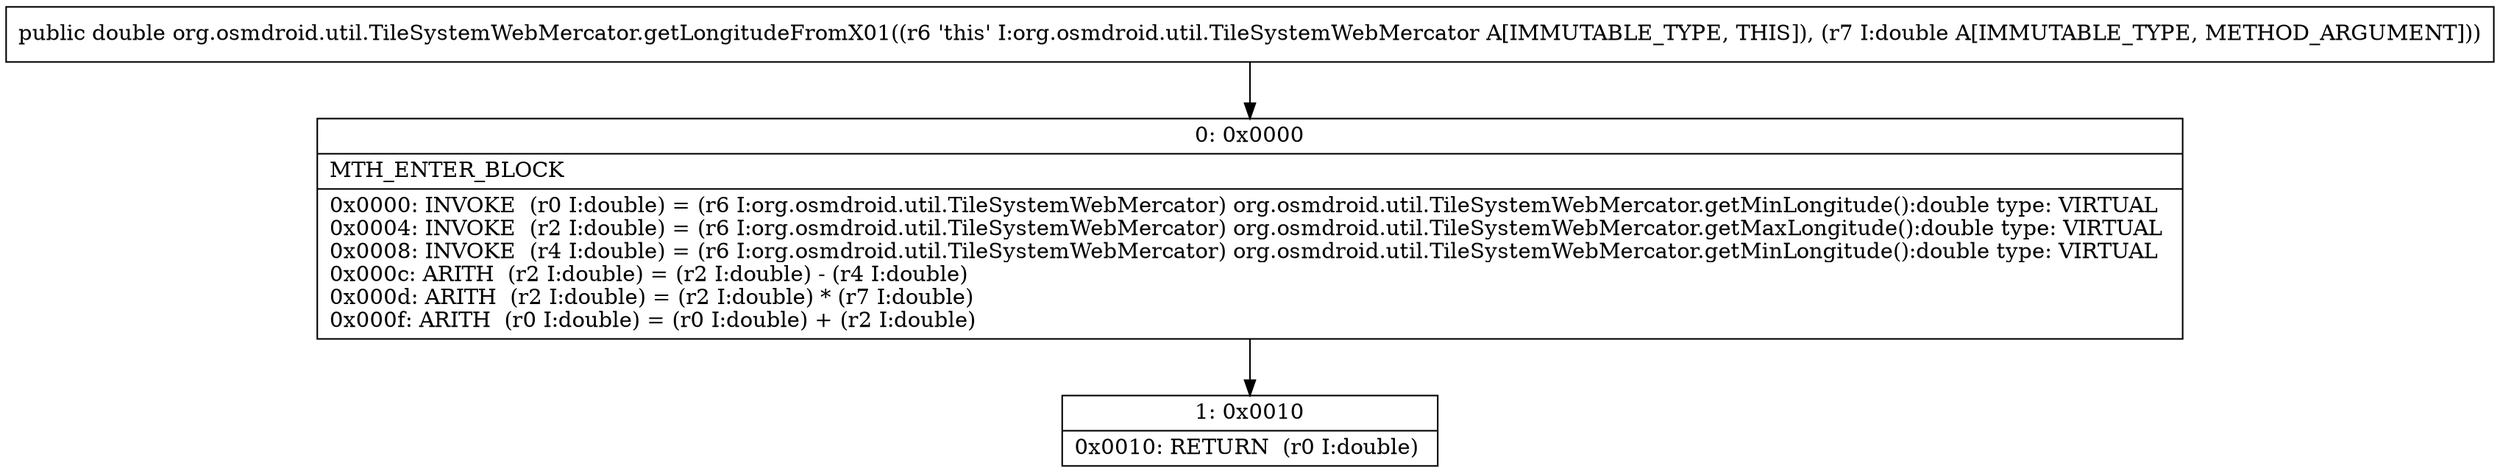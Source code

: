 digraph "CFG fororg.osmdroid.util.TileSystemWebMercator.getLongitudeFromX01(D)D" {
Node_0 [shape=record,label="{0\:\ 0x0000|MTH_ENTER_BLOCK\l|0x0000: INVOKE  (r0 I:double) = (r6 I:org.osmdroid.util.TileSystemWebMercator) org.osmdroid.util.TileSystemWebMercator.getMinLongitude():double type: VIRTUAL \l0x0004: INVOKE  (r2 I:double) = (r6 I:org.osmdroid.util.TileSystemWebMercator) org.osmdroid.util.TileSystemWebMercator.getMaxLongitude():double type: VIRTUAL \l0x0008: INVOKE  (r4 I:double) = (r6 I:org.osmdroid.util.TileSystemWebMercator) org.osmdroid.util.TileSystemWebMercator.getMinLongitude():double type: VIRTUAL \l0x000c: ARITH  (r2 I:double) = (r2 I:double) \- (r4 I:double) \l0x000d: ARITH  (r2 I:double) = (r2 I:double) * (r7 I:double) \l0x000f: ARITH  (r0 I:double) = (r0 I:double) + (r2 I:double) \l}"];
Node_1 [shape=record,label="{1\:\ 0x0010|0x0010: RETURN  (r0 I:double) \l}"];
MethodNode[shape=record,label="{public double org.osmdroid.util.TileSystemWebMercator.getLongitudeFromX01((r6 'this' I:org.osmdroid.util.TileSystemWebMercator A[IMMUTABLE_TYPE, THIS]), (r7 I:double A[IMMUTABLE_TYPE, METHOD_ARGUMENT])) }"];
MethodNode -> Node_0;
Node_0 -> Node_1;
}

